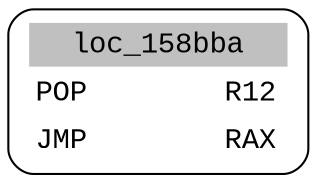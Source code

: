 digraph asm_graph {
1941 [
shape="Mrecord" fontname="Courier New"label =<<table border="0" cellborder="0" cellpadding="3"><tr><td align="center" colspan="2" bgcolor="grey">loc_158bba</td></tr><tr><td align="left">POP        R12</td></tr><tr><td align="left">JMP        RAX</td></tr></table>> ];
}
